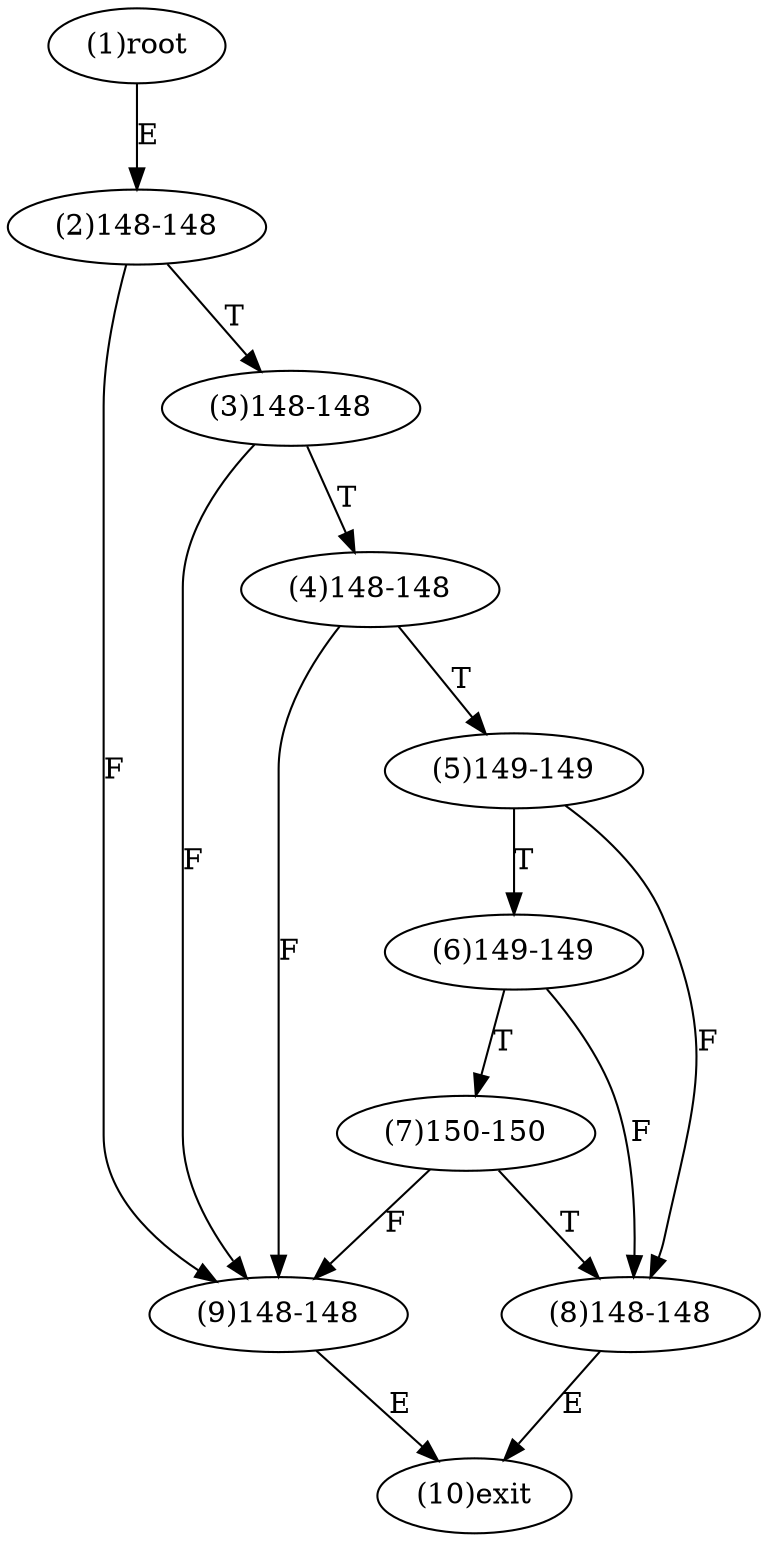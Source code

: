 digraph "" { 
1[ label="(1)root"];
2[ label="(2)148-148"];
3[ label="(3)148-148"];
4[ label="(4)148-148"];
5[ label="(5)149-149"];
6[ label="(6)149-149"];
7[ label="(7)150-150"];
8[ label="(8)148-148"];
9[ label="(9)148-148"];
10[ label="(10)exit"];
1->2[ label="E"];
2->9[ label="F"];
2->3[ label="T"];
3->9[ label="F"];
3->4[ label="T"];
4->9[ label="F"];
4->5[ label="T"];
5->8[ label="F"];
5->6[ label="T"];
6->8[ label="F"];
6->7[ label="T"];
7->9[ label="F"];
7->8[ label="T"];
8->10[ label="E"];
9->10[ label="E"];
}
